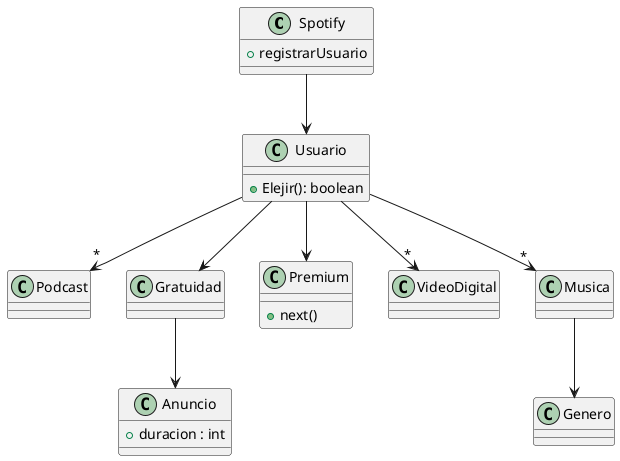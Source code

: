 @startuml
'https://plantuml.com/sequence-diagram

class Spotify {
    + registrarUsuario

}

class Podcast{

}

class Gratuidad{

}

class Premium{
    + next()
}
class Anuncio{
    + duracion : int
}

class VideoDigital{

}

class Musica {

}

class Genero{

}

class Usuario {
    + Elejir(): boolean
}

Usuario --> "*"Musica
Usuario --> "*"Podcast
Usuario --> "*"VideoDigital



Spotify --> Usuario
Usuario --> Gratuidad
Usuario --> Premium

Gratuidad --> Anuncio


Musica --> Genero



@enduml
